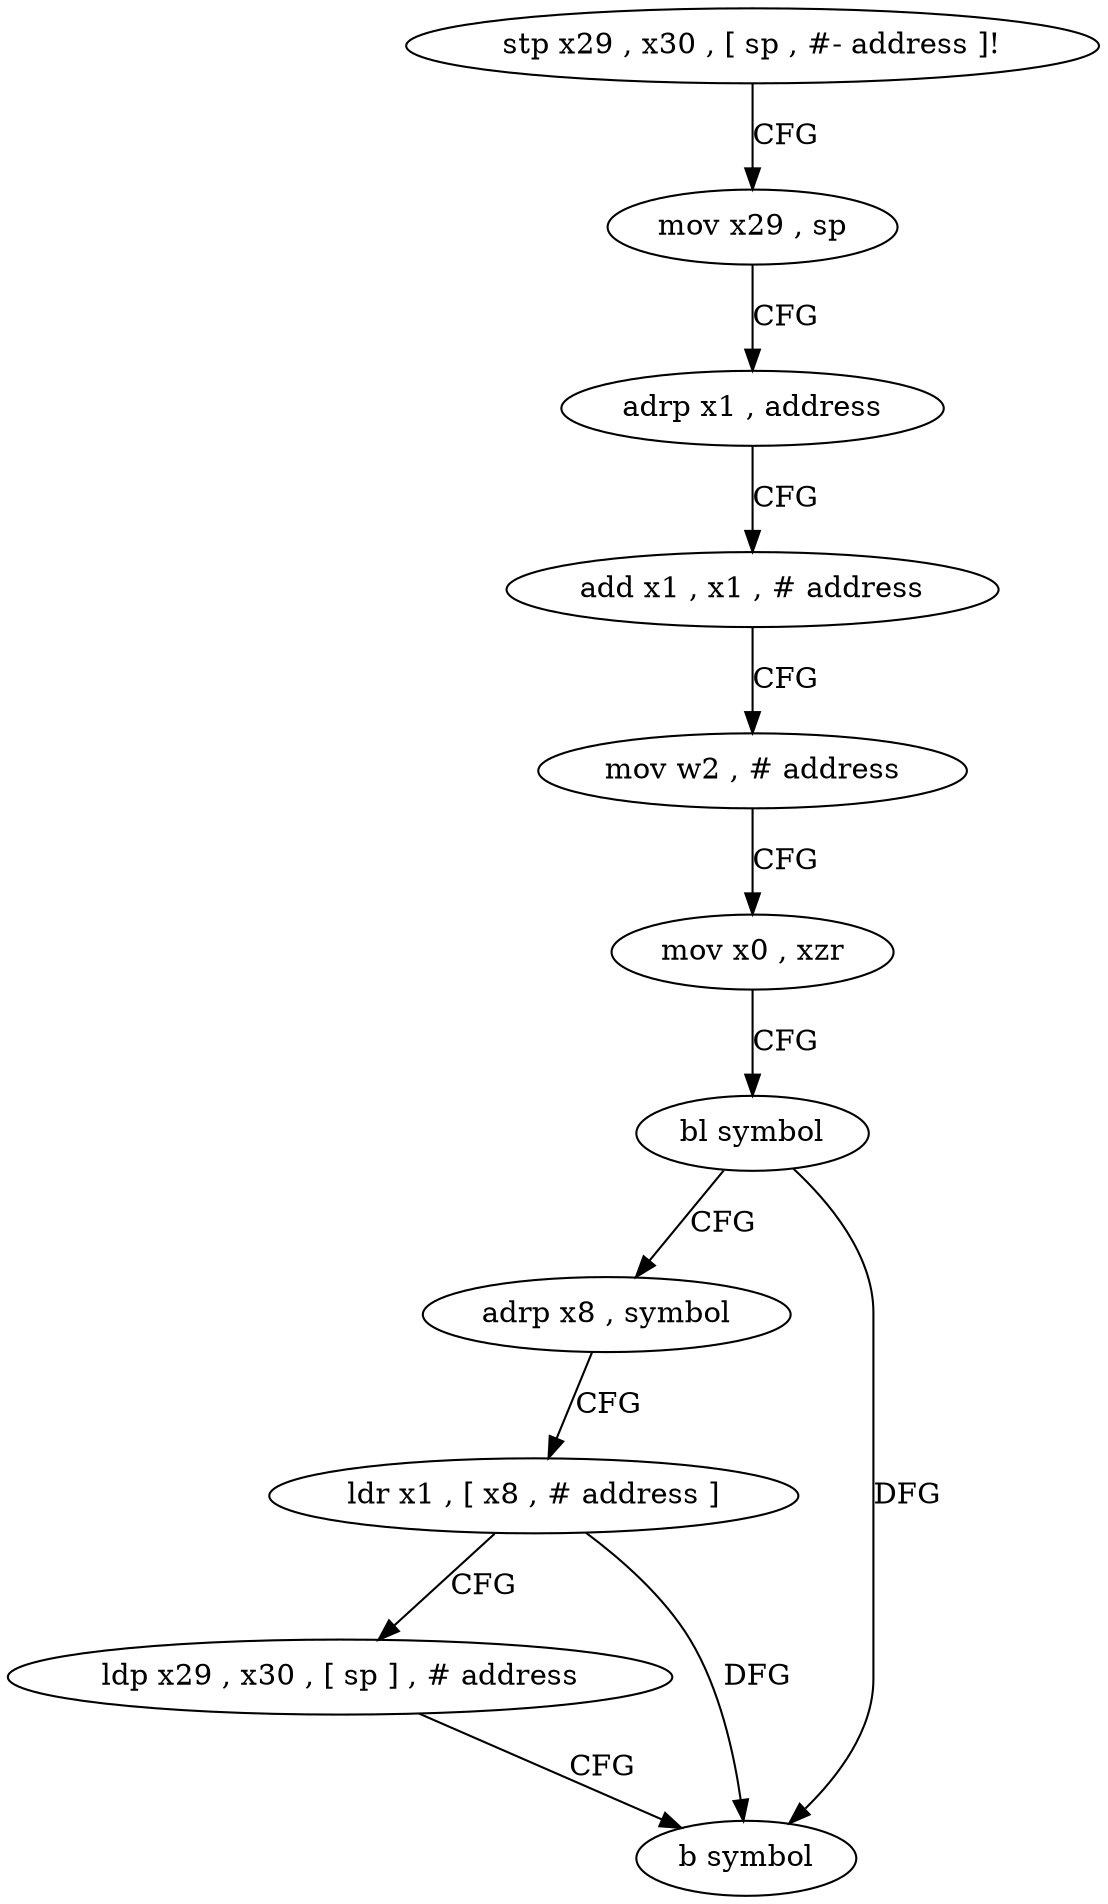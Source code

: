 digraph "func" {
"4200412" [label = "stp x29 , x30 , [ sp , #- address ]!" ]
"4200416" [label = "mov x29 , sp" ]
"4200420" [label = "adrp x1 , address" ]
"4200424" [label = "add x1 , x1 , # address" ]
"4200428" [label = "mov w2 , # address" ]
"4200432" [label = "mov x0 , xzr" ]
"4200436" [label = "bl symbol" ]
"4200440" [label = "adrp x8 , symbol" ]
"4200444" [label = "ldr x1 , [ x8 , # address ]" ]
"4200448" [label = "ldp x29 , x30 , [ sp ] , # address" ]
"4200452" [label = "b symbol" ]
"4200412" -> "4200416" [ label = "CFG" ]
"4200416" -> "4200420" [ label = "CFG" ]
"4200420" -> "4200424" [ label = "CFG" ]
"4200424" -> "4200428" [ label = "CFG" ]
"4200428" -> "4200432" [ label = "CFG" ]
"4200432" -> "4200436" [ label = "CFG" ]
"4200436" -> "4200440" [ label = "CFG" ]
"4200436" -> "4200452" [ label = "DFG" ]
"4200440" -> "4200444" [ label = "CFG" ]
"4200444" -> "4200448" [ label = "CFG" ]
"4200444" -> "4200452" [ label = "DFG" ]
"4200448" -> "4200452" [ label = "CFG" ]
}
